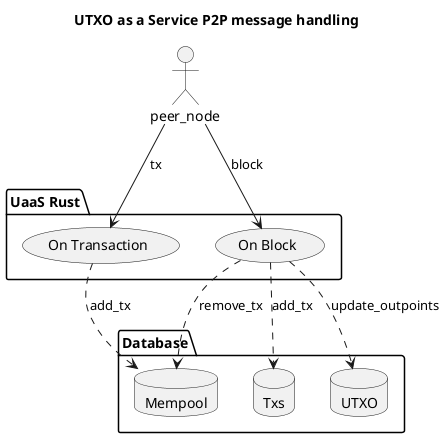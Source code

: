 @startuml
title UTXO as a Service P2P message handling
top to bottom direction
'right to left direction

actor peer_node as pn

package "Database" {
    database Mempool
    database Txs
    database UTXO
}

package "UaaS Rust" {
    pn -down-> (On Transaction) :tx

    (On Transaction) ..> (Mempool): add_tx

    pn -down-> (On Block) :block

    (On Block) ..> (Mempool): remove_tx
    (On Block) ..> (Txs): add_tx
    (On Block) ..> (UTXO): update_outpoints

}


@enduml